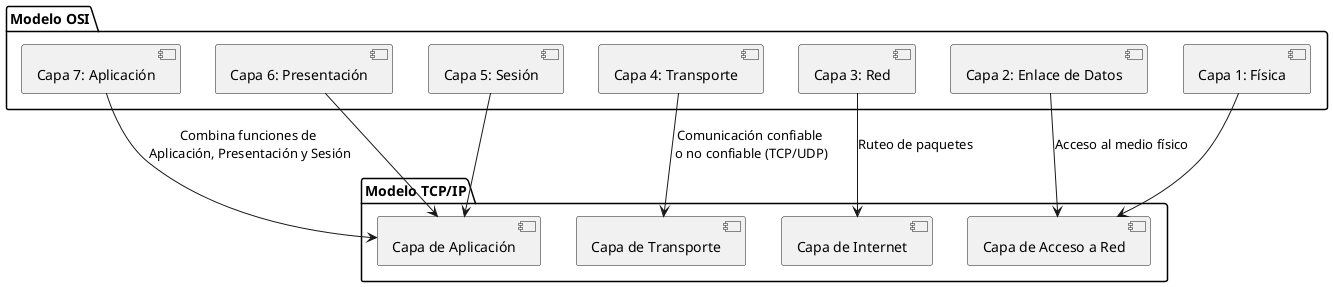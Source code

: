 @startuml
skinparam monochrome true
skinparam ranksep 20

package "Modelo OSI" {
    [Capa 7: Aplicación]
    [Capa 6: Presentación]
    [Capa 5: Sesión]
    [Capa 4: Transporte]
    [Capa 3: Red]
    [Capa 2: Enlace de Datos]
    [Capa 1: Física]
}

package "Modelo TCP/IP" {
    [Capa de Aplicación]
    [Capa de Transporte]
    [Capa de Internet]
    [Capa de Acceso a Red]
}

[Capa 7: Aplicación] --> [Capa de Aplicación] : Combina funciones de \nAplicación, Presentación y Sesión
[Capa 6: Presentación] --> [Capa de Aplicación]
[Capa 5: Sesión] --> [Capa de Aplicación]
[Capa 4: Transporte] --> [Capa de Transporte] : Comunicación confiable \no no confiable (TCP/UDP)
[Capa 3: Red] --> [Capa de Internet] : Ruteo de paquetes
[Capa 2: Enlace de Datos] --> [Capa de Acceso a Red] : Acceso al medio físico
[Capa 1: Física] --> [Capa de Acceso a Red]

@enduml
